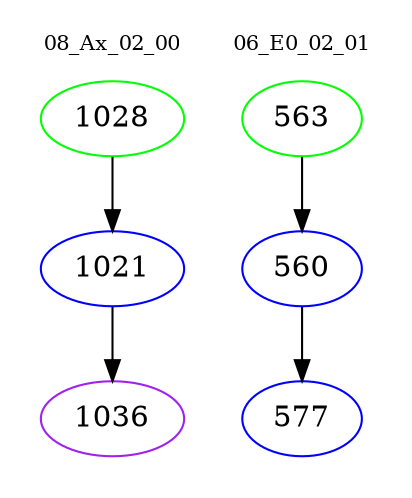 digraph{
subgraph cluster_0 {
color = white
label = "08_Ax_02_00";
fontsize=10;
T0_1028 [label="1028", color="green"]
T0_1028 -> T0_1021 [color="black"]
T0_1021 [label="1021", color="blue"]
T0_1021 -> T0_1036 [color="black"]
T0_1036 [label="1036", color="purple"]
}
subgraph cluster_1 {
color = white
label = "06_E0_02_01";
fontsize=10;
T1_563 [label="563", color="green"]
T1_563 -> T1_560 [color="black"]
T1_560 [label="560", color="blue"]
T1_560 -> T1_577 [color="black"]
T1_577 [label="577", color="blue"]
}
}
